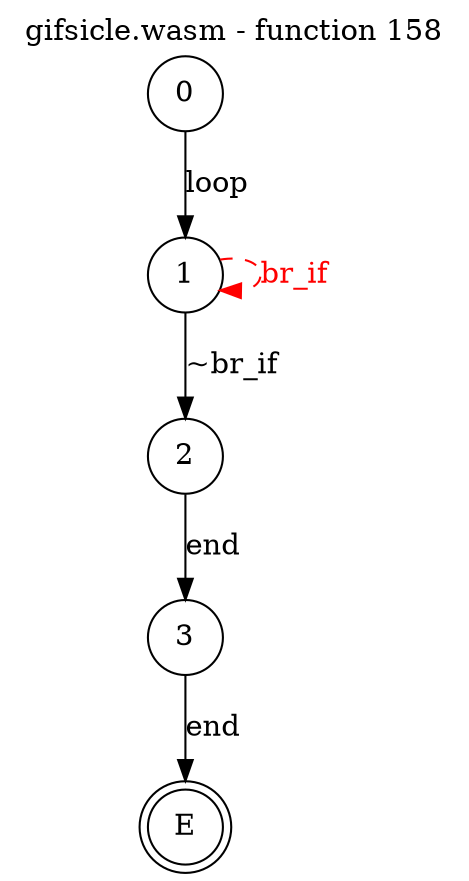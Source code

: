 digraph finite_state_machine {
    label = "gifsicle.wasm - function 158"
    labelloc =  t
    labelfontsize = 16
    labelfontcolor = black
    labelfontname = "Helvetica"
    node [shape = doublecircle]; E ;
node [shape=circle, fontcolor=black, style="", label="0"]0
node [shape=circle, fontcolor=black, style="", label="1"]1
node [shape=circle, fontcolor=black, style="", label="2"]2
node [shape=circle, fontcolor=black, style="", label="3"]3
node [shape=circle, fontcolor=black, style="", label="E"]E
    0 -> 1[label="loop"];
    1 -> 2[label="~br_if"];
    1 -> 1[style="dashed" color="red" fontcolor="red" label="br_if"];
    2 -> 3[label="end"];
    3 -> E[label="end"];
}
